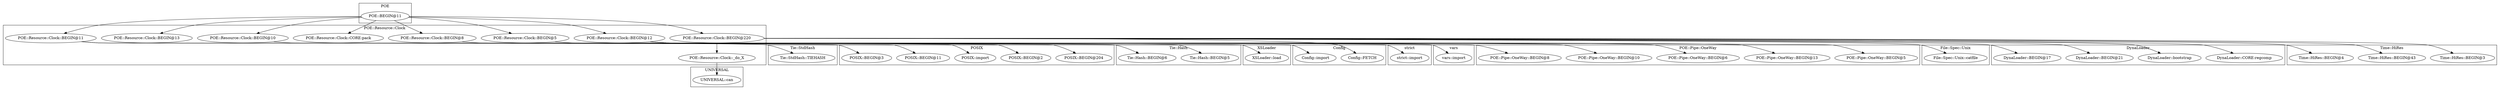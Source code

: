 digraph {
graph [overlap=false]
subgraph cluster_File_Spec_Unix {
	label="File::Spec::Unix";
	"File::Spec::Unix::catfile";
}
subgraph cluster_DynaLoader {
	label="DynaLoader";
	"DynaLoader::bootstrap";
	"DynaLoader::BEGIN@21";
	"DynaLoader::BEGIN@17";
	"DynaLoader::CORE:regcomp";
}
subgraph cluster_Config {
	label="Config";
	"Config::import";
	"Config::FETCH";
}
subgraph cluster_UNIVERSAL {
	label="UNIVERSAL";
	"UNIVERSAL::can";
}
subgraph cluster_Tie_StdHash {
	label="Tie::StdHash";
	"Tie::StdHash::TIEHASH";
}
subgraph cluster_POSIX {
	label="POSIX";
	"POSIX::BEGIN@2";
	"POSIX::import";
	"POSIX::BEGIN@11";
	"POSIX::BEGIN@3";
	"POSIX::BEGIN@204";
}
subgraph cluster_vars {
	label="vars";
	"vars::import";
}
subgraph cluster_Tie_Hash {
	label="Tie::Hash";
	"Tie::Hash::BEGIN@6";
	"Tie::Hash::BEGIN@5";
}
subgraph cluster_POE {
	label="POE";
	"POE::BEGIN@11";
}
subgraph cluster_POE_Pipe_OneWay {
	label="POE::Pipe::OneWay";
	"POE::Pipe::OneWay::BEGIN@13";
	"POE::Pipe::OneWay::BEGIN@6";
	"POE::Pipe::OneWay::BEGIN@10";
	"POE::Pipe::OneWay::BEGIN@8";
	"POE::Pipe::OneWay::BEGIN@5";
}
subgraph cluster_XSLoader {
	label="XSLoader";
	"XSLoader::load";
}
subgraph cluster_Time_HiRes {
	label="Time::HiRes";
	"Time::HiRes::BEGIN@3";
	"Time::HiRes::BEGIN@43";
	"Time::HiRes::BEGIN@4";
}
subgraph cluster_POE_Resource_Clock {
	label="POE::Resource::Clock";
	"POE::Resource::Clock::BEGIN@11";
	"POE::Resource::Clock::BEGIN@10";
	"POE::Resource::Clock::BEGIN@8";
	"POE::Resource::Clock::_do_X";
	"POE::Resource::Clock::BEGIN@5";
	"POE::Resource::Clock::CORE:pack";
	"POE::Resource::Clock::BEGIN@12";
	"POE::Resource::Clock::BEGIN@13";
	"POE::Resource::Clock::BEGIN@220";
}
subgraph cluster_strict {
	label="strict";
	"strict::import";
}
"POE::Resource::Clock::BEGIN@220" -> "Config::FETCH";
"POE::Resource::Clock::BEGIN@11" -> "POSIX::BEGIN@11";
"POE::BEGIN@11" -> "POE::Resource::Clock::BEGIN@11";
"POE::Resource::Clock::BEGIN@12" -> "POE::Pipe::OneWay::BEGIN@6";
"POE::BEGIN@11" -> "POE::Resource::Clock::BEGIN@10";
"POE::Resource::Clock::BEGIN@12" -> "POE::Pipe::OneWay::BEGIN@13";
"POE::BEGIN@11" -> "POE::Resource::Clock::BEGIN@5";
"POE::Resource::Clock::BEGIN@11" -> "XSLoader::load";
"POE::BEGIN@11" -> "POE::Resource::Clock::BEGIN@8";
"POE::BEGIN@11" -> "POE::Resource::Clock::BEGIN@12";
"POE::Resource::Clock::_do_X" -> "UNIVERSAL::can";
"POE::Resource::Clock::BEGIN@11" -> "POSIX::BEGIN@204";
"POE::Resource::Clock::BEGIN@5" -> "vars::import";
"POE::Resource::Clock::BEGIN@220" -> "POE::Resource::Clock::_do_X";
"POE::Resource::Clock::BEGIN@220" -> "Time::HiRes::BEGIN@4";
"POE::BEGIN@11" -> "POE::Resource::Clock::BEGIN@13";
"POE::Resource::Clock::BEGIN@220" -> "DynaLoader::bootstrap";
"POE::Resource::Clock::BEGIN@11" -> "POSIX::BEGIN@3";
"POE::Resource::Clock::BEGIN@11" -> "POSIX::BEGIN@2";
"POE::Resource::Clock::BEGIN@11" -> "POSIX::import";
"POE::Resource::Clock::BEGIN@10" -> "Config::import";
"POE::Resource::Clock::BEGIN@220" -> "Time::HiRes::BEGIN@43";
"POE::Resource::Clock::BEGIN@12" -> "POE::Pipe::OneWay::BEGIN@5";
"POE::Resource::Clock::BEGIN@220" -> "DynaLoader::CORE:regcomp";
"POE::Resource::Clock::BEGIN@12" -> "POE::Pipe::OneWay::BEGIN@10";
"POE::BEGIN@11" -> "POE::Resource::Clock::BEGIN@220";
"POE::Resource::Clock::BEGIN@11" -> "Tie::StdHash::TIEHASH";
"POE::Resource::Clock::BEGIN@220" -> "File::Spec::Unix::catfile";
"POE::Resource::Clock::BEGIN@220" -> "Time::HiRes::BEGIN@3";
"POE::Resource::Clock::BEGIN@8" -> "strict::import";
"POE::Resource::Clock::BEGIN@11" -> "Tie::Hash::BEGIN@5";
"POE::Resource::Clock::BEGIN@11" -> "Tie::Hash::BEGIN@6";
"POE::Resource::Clock::BEGIN@12" -> "POE::Pipe::OneWay::BEGIN@8";
"POE::Resource::Clock::BEGIN@220" -> "DynaLoader::BEGIN@21";
"POE::BEGIN@11" -> "POE::Resource::Clock::CORE:pack";
"POE::Resource::Clock::BEGIN@220" -> "DynaLoader::BEGIN@17";
}
